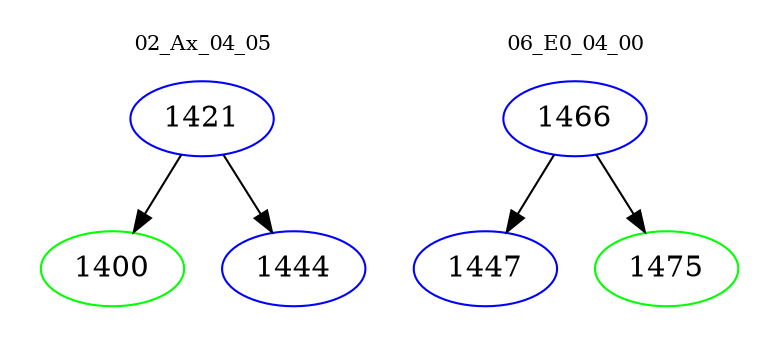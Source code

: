 digraph{
subgraph cluster_0 {
color = white
label = "02_Ax_04_05";
fontsize=10;
T0_1421 [label="1421", color="blue"]
T0_1421 -> T0_1400 [color="black"]
T0_1400 [label="1400", color="green"]
T0_1421 -> T0_1444 [color="black"]
T0_1444 [label="1444", color="blue"]
}
subgraph cluster_1 {
color = white
label = "06_E0_04_00";
fontsize=10;
T1_1466 [label="1466", color="blue"]
T1_1466 -> T1_1447 [color="black"]
T1_1447 [label="1447", color="blue"]
T1_1466 -> T1_1475 [color="black"]
T1_1475 [label="1475", color="green"]
}
}
